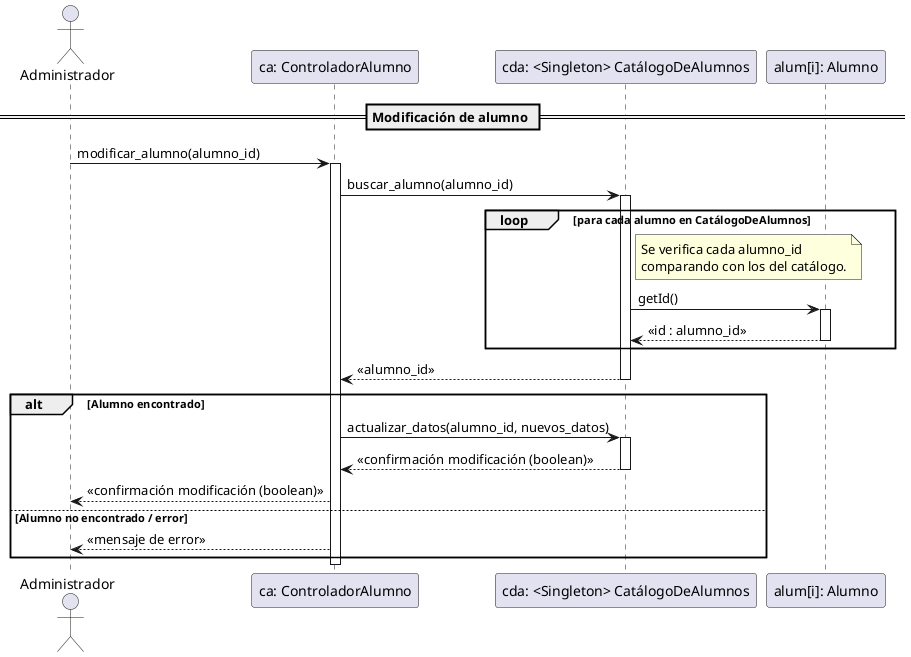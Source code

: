 @startuml
actor Administrador

participant "ca: ControladorAlumno" as CA
participant "cda: <Singleton> CatálogoDeAlumnos" as CatA
participant "alum[i]: Alumno" as A

== Modificación de alumno ==
Administrador -> CA : modificar_alumno(alumno_id)
activate CA

CA -> CatA : buscar_alumno(alumno_id)
activate CatA

loop para cada alumno en CatálogoDeAlumnos
    note right of CatA
        Se verifica cada alumno_id
        comparando con los del catálogo.
    end note
    CatA -> A : getId()
    activate A
    A --> CatA : <<id : alumno_id>>
    deactivate A
end

CatA --> CA : <<alumno_id>>
deactivate CatA

alt Alumno encontrado
    CA -> CatA : actualizar_datos(alumno_id, nuevos_datos)
    activate CatA
    CatA --> CA : <<confirmación modificación (boolean)>>
    deactivate CatA
    CA --> Administrador : <<confirmación modificación (boolean)>>
else Alumno no encontrado / error
    CA --> Administrador : <<mensaje de error>>
end

deactivate CA
@enduml

